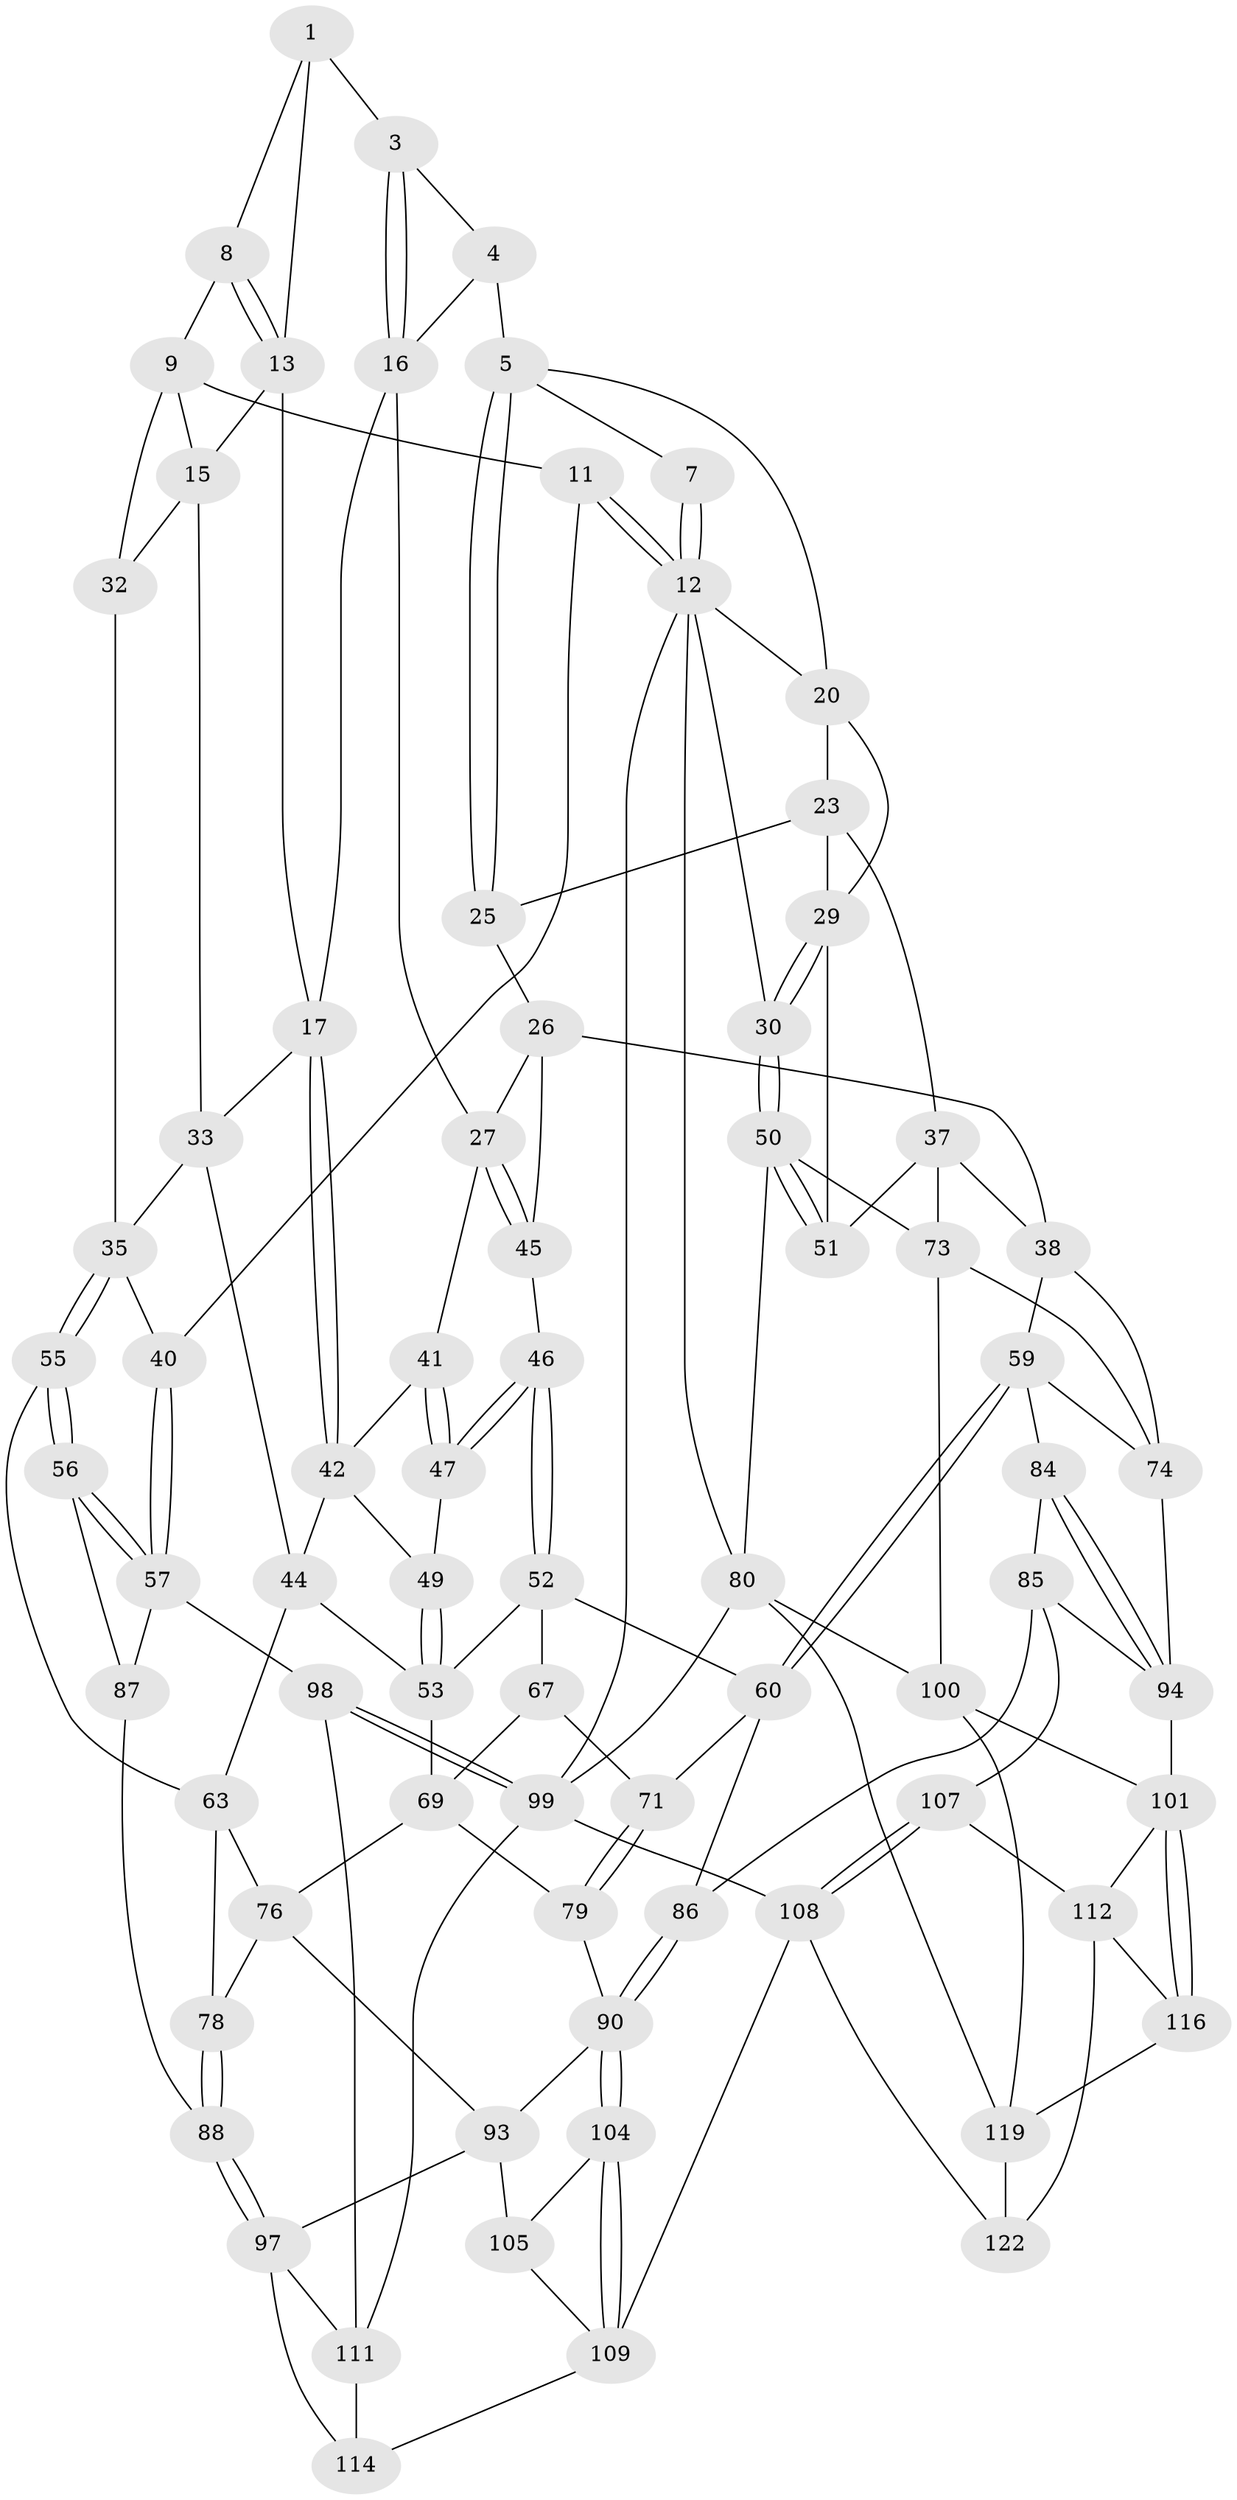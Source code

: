 // original degree distribution, {3: 0.024193548387096774, 5: 0.5403225806451613, 4: 0.21774193548387097, 6: 0.21774193548387097}
// Generated by graph-tools (version 1.1) at 2025/42/03/06/25 10:42:30]
// undirected, 76 vertices, 166 edges
graph export_dot {
graph [start="1"]
  node [color=gray90,style=filled];
  1 [pos="+0.14073105803363656+0",super="+2"];
  3 [pos="+0.3371257939078747+0.06282432095653029"];
  4 [pos="+0.5614598936103193+0"];
  5 [pos="+0.6305114502086259+0",super="+6"];
  7 [pos="+0.13539271281631954+0"];
  8 [pos="+0.13507898985462582+0"];
  9 [pos="+0.06525224593739706+0.04474485268809268",super="+10"];
  11 [pos="+0+0.1182477614751774"];
  12 [pos="+0+0",super="+21"];
  13 [pos="+0.1974210755542384+0.13240440592312544",super="+14"];
  15 [pos="+0.15519059177305658+0.16302399904224452",super="+31"];
  16 [pos="+0.31988860514809014+0.23176998114600583",super="+19"];
  17 [pos="+0.25587138237857926+0.2316543559035157",super="+18"];
  20 [pos="+0.7140396361193349+0",super="+22"];
  23 [pos="+0.6732096884442498+0.36136538527322015",super="+24"];
  25 [pos="+0.6055548691874484+0.12445248744746636"];
  26 [pos="+0.5210921339732114+0.25654011816393996",super="+39"];
  27 [pos="+0.4423214696801563+0.28360207556523476",super="+28"];
  29 [pos="+0.818437159422746+0.28058034894448947",super="+48"];
  30 [pos="+1+0.33215326767738723"];
  32 [pos="+0.074827394275357+0.19773260853261265"];
  33 [pos="+0.19510576000292168+0.3408331469233091",super="+34"];
  35 [pos="+0.08414983968275144+0.3698749021556475",super="+36"];
  37 [pos="+0.6300521573161226+0.4145453697826816",super="+54"];
  38 [pos="+0.6160140921335977+0.4236257632385374",super="+58"];
  40 [pos="+0+0.462774196080544"];
  41 [pos="+0.35764419937831843+0.3384508393062876"];
  42 [pos="+0.2946878071630307+0.33077270516641205",super="+43"];
  44 [pos="+0.21749073426684465+0.4131674953924324",super="+62"];
  45 [pos="+0.4784858840575884+0.39443221436160736"];
  46 [pos="+0.47707554367246674+0.39516473015055564"];
  47 [pos="+0.3595986705788638+0.35373679048230827"];
  49 [pos="+0.3379340933995797+0.3931300505073321"];
  50 [pos="+1+0.43279345603881036",super="+81"];
  51 [pos="+0.90734275628228+0.5162240186174858"];
  52 [pos="+0.42522369272947513+0.4571655776185789",super="+61"];
  53 [pos="+0.3694112590508963+0.449533194326295",super="+66"];
  55 [pos="+0.09967168858662906+0.4799348535868364",super="+65"];
  56 [pos="+0+0.5267316379183422"];
  57 [pos="+0+0.5187519532617155",super="+95"];
  59 [pos="+0.5827487499109217+0.5355009891448069",super="+83"];
  60 [pos="+0.5575251162396572+0.5555011574087598",super="+70"];
  63 [pos="+0.22856613504732762+0.5054706358542606",super="+64"];
  67 [pos="+0.42733585134097624+0.4791356620529845",super="+68"];
  69 [pos="+0.3774418726668399+0.559722124502651",super="+75"];
  71 [pos="+0.49150937941503064+0.5744373772933569",super="+72"];
  73 [pos="+0.8278617818884856+0.6272171798356647",super="+92"];
  74 [pos="+0.821952020908192+0.6302256255403413",super="+82"];
  76 [pos="+0.25040343215962174+0.5355589839208431",super="+77"];
  78 [pos="+0.18798656970918093+0.6762421098392797"];
  79 [pos="+0.37486951203291996+0.6235148542599891"];
  80 [pos="+1+1",super="+121"];
  84 [pos="+0.6462815056490807+0.6814127767054463"];
  85 [pos="+0.5434662356761617+0.711071894281922",super="+106"];
  86 [pos="+0.5315354447429653+0.7033346411266425"];
  87 [pos="+0.10603745376460841+0.5670128574037089",super="+89"];
  88 [pos="+0.15299599735097077+0.7351186987686513"];
  90 [pos="+0.4219326766129141+0.731785044832892",super="+91"];
  93 [pos="+0.33495316862415075+0.6840833690246045",super="+96"];
  94 [pos="+0.7607335429015741+0.6841117267946891",super="+103"];
  97 [pos="+0.1638215853964226+0.7612246004978791",super="+110"];
  98 [pos="+0+0.7938709459857448"];
  99 [pos="+0+1",super="+124"];
  100 [pos="+0.8488568281303747+0.8874425059218192",super="+118"];
  101 [pos="+0.834205559500378+0.8838626671685865",super="+102"];
  104 [pos="+0.41364494249496137+0.7986597103286005"];
  105 [pos="+0.266538861527288+0.8348515030864375"];
  107 [pos="+0.6087270015203954+0.8801900272793514"];
  108 [pos="+0.479862692734366+0.9100389873556113",super="+123"];
  109 [pos="+0.43817177357849946+0.8779081401335367",super="+113"];
  111 [pos="+0.06914207061618627+0.8823227273258286",super="+115"];
  112 [pos="+0.6101350686324061+0.8807183275317026",super="+117"];
  114 [pos="+0.25859811297609153+0.9564389855164361"];
  116 [pos="+0.765143876192304+0.9469264068048223"];
  119 [pos="+0.7237335154740652+1",super="+120"];
  122 [pos="+0.6862995967109334+1"];
  1 -- 8;
  1 -- 3;
  1 -- 13;
  3 -- 4;
  3 -- 16;
  3 -- 16;
  4 -- 5;
  4 -- 16;
  5 -- 25;
  5 -- 25;
  5 -- 20;
  5 -- 7;
  7 -- 12;
  7 -- 12;
  8 -- 9;
  8 -- 13;
  8 -- 13;
  9 -- 15;
  9 -- 32;
  9 -- 11;
  11 -- 12;
  11 -- 12;
  11 -- 40;
  12 -- 99;
  12 -- 80;
  12 -- 20;
  12 -- 30;
  13 -- 17;
  13 -- 15;
  15 -- 32;
  15 -- 33;
  16 -- 17;
  16 -- 27;
  17 -- 42;
  17 -- 42;
  17 -- 33;
  20 -- 29;
  20 -- 23;
  23 -- 25;
  23 -- 37;
  23 -- 29;
  25 -- 26;
  26 -- 27;
  26 -- 45;
  26 -- 38;
  27 -- 45;
  27 -- 45;
  27 -- 41;
  29 -- 30;
  29 -- 30;
  29 -- 51;
  30 -- 50;
  30 -- 50;
  32 -- 35;
  33 -- 35;
  33 -- 44;
  35 -- 55;
  35 -- 55;
  35 -- 40;
  37 -- 38;
  37 -- 73;
  37 -- 51;
  38 -- 74;
  38 -- 59;
  40 -- 57;
  40 -- 57;
  41 -- 42;
  41 -- 47;
  41 -- 47;
  42 -- 49;
  42 -- 44;
  44 -- 63;
  44 -- 53;
  45 -- 46;
  46 -- 47;
  46 -- 47;
  46 -- 52;
  46 -- 52;
  47 -- 49;
  49 -- 53;
  49 -- 53;
  50 -- 51;
  50 -- 51;
  50 -- 80;
  50 -- 73;
  52 -- 53;
  52 -- 67;
  52 -- 60;
  53 -- 69;
  55 -- 56;
  55 -- 56;
  55 -- 63;
  56 -- 57;
  56 -- 57;
  56 -- 87;
  57 -- 98;
  57 -- 87;
  59 -- 60;
  59 -- 60;
  59 -- 74;
  59 -- 84;
  60 -- 86;
  60 -- 71;
  63 -- 76;
  63 -- 78;
  67 -- 71 [weight=2];
  67 -- 69;
  69 -- 76;
  69 -- 79;
  71 -- 79;
  71 -- 79;
  73 -- 74;
  73 -- 100;
  74 -- 94;
  76 -- 93;
  76 -- 78;
  78 -- 88;
  78 -- 88;
  79 -- 90;
  80 -- 99;
  80 -- 119;
  80 -- 100;
  84 -- 85;
  84 -- 94;
  84 -- 94;
  85 -- 86;
  85 -- 107;
  85 -- 94;
  86 -- 90;
  86 -- 90;
  87 -- 88;
  88 -- 97;
  88 -- 97;
  90 -- 104;
  90 -- 104;
  90 -- 93;
  93 -- 97;
  93 -- 105;
  94 -- 101;
  97 -- 114;
  97 -- 111;
  98 -- 99;
  98 -- 99;
  98 -- 111;
  99 -- 108;
  99 -- 111;
  100 -- 101;
  100 -- 119;
  101 -- 116;
  101 -- 116;
  101 -- 112;
  104 -- 105;
  104 -- 109;
  104 -- 109;
  105 -- 109;
  107 -- 108;
  107 -- 108;
  107 -- 112;
  108 -- 109;
  108 -- 122;
  109 -- 114;
  111 -- 114;
  112 -- 122;
  112 -- 116;
  116 -- 119;
  119 -- 122;
}
